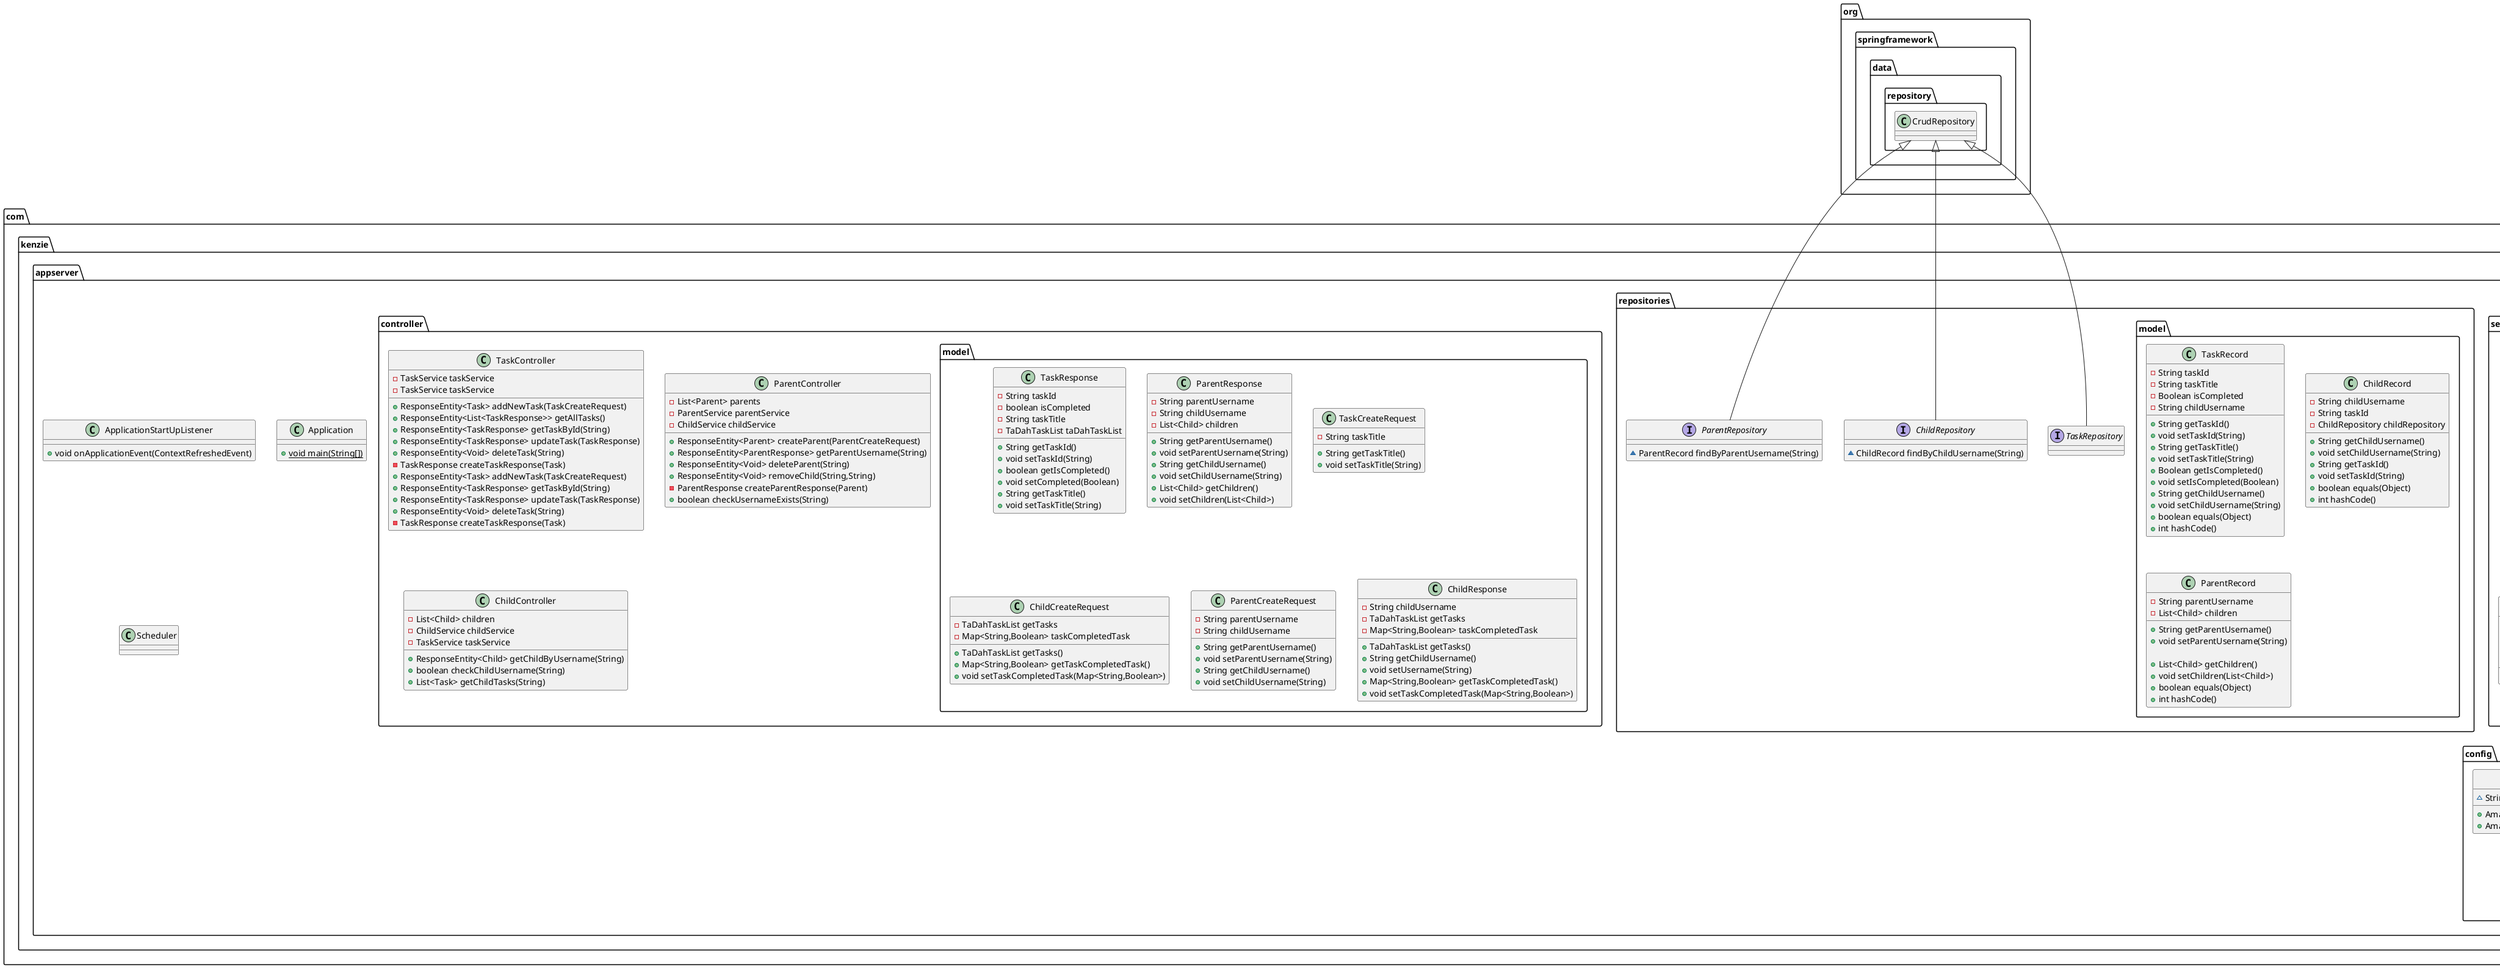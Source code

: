 @startuml
class com.kenzie.appserver.service.TaskServiceTest {
- TaskRepository taskRepository
- TaskService taskService
~ void setup()
~ void findById()
~ void findById_invalid()
}
class com.kenzie.appserver.service.model.TaDahTaskList {
- List<Task> tasks
}
interface com.kenzie.appserver.repositories.TaskRepository {
}
class com.kenzie.appserver.controller.model.TaskResponse {
- String taskId
- boolean isCompleted
- String taskTitle
- TaDahTaskList taDahTaskList
+ String getTaskId()
+ void setTaskId(String)
+ boolean getIsCompleted()
+ void setCompleted(Boolean)
+ String getTaskTitle()
+ void setTaskTitle(String)
}
interface com.kenzie.appserver.repositories.ChildRepository {
~ ChildRecord findByChildUsername(String)
}
class com.kenzie.appserver.controller.TaskController {
- TaskService taskService
+ ResponseEntity<Task> addNewTask(TaskCreateRequest)
+ ResponseEntity<List<TaskResponse>> getAllTasks()
+ ResponseEntity<TaskResponse> getTaskById(String)
+ ResponseEntity<TaskResponse> updateTask(TaskResponse)
+ ResponseEntity<Void> deleteTask(String)
- TaskResponse createTaskResponse(Task)
}
class com.kenzie.appserver.config.DynamoDbConfig {
~ String dynamoOverrideEndpoint
+ AmazonDynamoDB amazonDynamoDB(String)
+ AmazonDynamoDB defaultAmazonDynamoDb()
}
class com.kenzie.appserver.ApplicationStartUpListener {
+ void onApplicationEvent(ContextRefreshedEvent)
}
class com.kenzie.appserver.service.ParentService {
- ParentRepository parentRepository
- ChildRepository childRepository
- TaskRepository taskRepository
+ Parent findByParentUsername(String)
+ Task addNewTask(Task)
+ void deleteParent(String)
+ Child addChild(Child)
+ void removeChild(String)
+ boolean checkParentUsername(String)
}
class com.kenzie.appserver.controller.model.ParentResponse {
- String parentUsername
- String childUsername
- List<Child> children
+ String getParentUsername()
+ void setParentUsername(String)
+ String getChildUsername()
+ void setChildUsername(String)
+ List<Child> getChildren()
+ void setChildren(List<Child>)

}
class com.kenzie.appserver.repositories.model.TaskRecord {
- String taskId
- String taskTitle
- Boolean isCompleted
- String childUsername
+ String getTaskId()
+ void setTaskId(String)
+ String getTaskTitle()
+ void setTaskTitle(String)
+ Boolean getIsCompleted()
+ void setIsCompleted(Boolean)
+ String getChildUsername()
+ void setChildUsername(String)
+ boolean equals(Object)
+ int hashCode()
}
class com.kenzie.appserver.service.model.Task {
- String taskId
- boolean isCompleted
- String taskTitle
+ String getTaskId()
+ void setTaskId(String)
+ String getTaskTitle()
+ void setTaskTitle(String)
+ Boolean getIsCompleted()
+ void setIsCompleted(Boolean)
+ String toString()
}
class com.kenzie.appserver.controller.model.TaskCreateRequest {
- String taskTitle
+ String getTaskTitle()
+ void setTaskTitle(String)
}
class com.kenzie.appserver.config.CacheConfig {
}
interface com.kenzie.appserver.repositories.ParentRepository {
~ ParentRecord findByParentUsername(String)
}
class com.kenzie.appserver.service.TaskService {
- TaskRepository taskRepository
+ Task findById(String)
+ List<Task> getTasksByChildId(String)
+ Task addNewTask(Task)
+ void deleteTask(String)
+ void updateTask(Task)
}
class com.kenzie.appserver.Application {
+ {static} void main(String[])
}
class com.kenzie.appserver.repositories.model.ChildRecord {
- String childUsername
- String taskId
- ChildRepository childRepository
+ String getChildUsername()
+ void setChildUsername(String)
+ String getTaskId()
+ void setTaskId(String)
+ boolean equals(Object)
+ int hashCode()
}
class com.kenzie.appserver.service.model.Parent {
- String parentUsername
- List<Child> children
+ String getUsername()
+ void setUsername(String)
+ List<Child> getChildren()
+ void setChildren(List<Child>)
+ void addChild(Child)
+ void removeChild(Child)
}
class com.kenzie.appserver.service.ParentServiceTest {
- ChildRepository childRepository
- ParentService parentService
- TaskRepository taskRepository
- ParentRepository parentRepository
~ void setup()
}
class com.kenzie.appserver.controller.model.ChildCreateRequest {
- TaDahTaskList getTasks
- Map<String,Boolean> taskCompletedTask
+ TaDahTaskList getTasks()
+ Map<String,Boolean> getTaskCompletedTask()
+ void setTaskCompletedTask(Map<String,Boolean>)
}
class com.kenzie.appserver.controller.ParentController {
- List<Parent> parents
- ParentService parentService
- ChildService childService
+ ResponseEntity<Parent> createParent(ParentCreateRequest)
+ ResponseEntity<ParentResponse> getParentUsername(String)
+ ResponseEntity<Void> deleteParent(String)
+ ResponseEntity<Void> removeChild(String,String)
- ParentResponse createParentResponse(Parent)
+ boolean checkUsernameExists(String)
}
class com.kenzie.appserver.controller.model.ParentCreateRequest {
- String parentUsername
- String childUsername
+ String getParentUsername()
+ void setParentUsername(String)
+ String getChildUsername()
+ void setChildUsername(String)
}
class com.kenzie.appserver.controller.model.ChildResponse {
- String childUsername
- TaDahTaskList getTasks
- Map<String,Boolean> taskCompletedTask
+ TaDahTaskList getTasks()
+ String getChildUsername()
+ void setUsername(String)
+ Map<String,Boolean> getTaskCompletedTask()
+ void setTaskCompletedTask(Map<String,Boolean>)
}
class com.kenzie.appserver.service.ChildServiceTest {
- ChildRepository childRepository
- ChildService childService
- TaskRepository taskRepository
~ void setup()
}
class com.kenzie.appserver.controller.TaskController {
- TaskService taskService
+ ResponseEntity<Task> addNewTask(TaskCreateRequest)
+ ResponseEntity<TaskResponse> getTaskById(String)
+ ResponseEntity<TaskResponse> updateTask(TaskResponse)
+ ResponseEntity<Void> deleteTask(String)
- TaskResponse createTaskResponse(Task)
}
class com.kenzie.appserver.config.ExecutorServiceConfig {
+ TaskExecutor executorService()
}
class com.kenzie.appserver.controller.ChildController {
- List<Child> children
- ChildService childService
- TaskService taskService
+ ResponseEntity<Child> getChildByUsername(String)
+ boolean checkChildUsername(String)
+ List<Task> getChildTasks(String)
}
class com.kenzie.appserver.service.model.Child {
- String childUsername
- String taskId
- List<Task> childTaskList
+ String getChildUsername()
+ void setChildUsername(String)
+ String getTaskId()
+ void setTaskId(String)
}
class com.kenzie.appserver.Scheduler {
}
class com.kenzie.appserver.service.ChildService {
- TaskRepository taskRepository
- ChildRepository childRepository
+ Child findByChildUsername(childUsername)
+ List<Task> findAll()
+ Task markTaskCompleted(Task)
+ boolean checkChildUsername(String)
+ Child getChildByUsername(String)
- List<Task> getChildTaskList(String)
}
class com.kenzie.appserver.repositories.model.ParentRecord {
- String parentUsername
- List<Child> children
+ String getParentUsername()
+ void setParentUsername(String)

+ List<Child> getChildren()
+ void setChildren(List<Child>)
+ boolean equals(Object)
+ int hashCode()
}


org.springframework.data.repository.CrudRepository <|-- com.kenzie.appserver.repositories.TaskRepository
org.springframework.data.repository.CrudRepository <|-- com.kenzie.appserver.repositories.ChildRepository
org.springframework.data.repository.CrudRepository <|-- com.kenzie.appserver.repositories.ParentRepository
@enduml